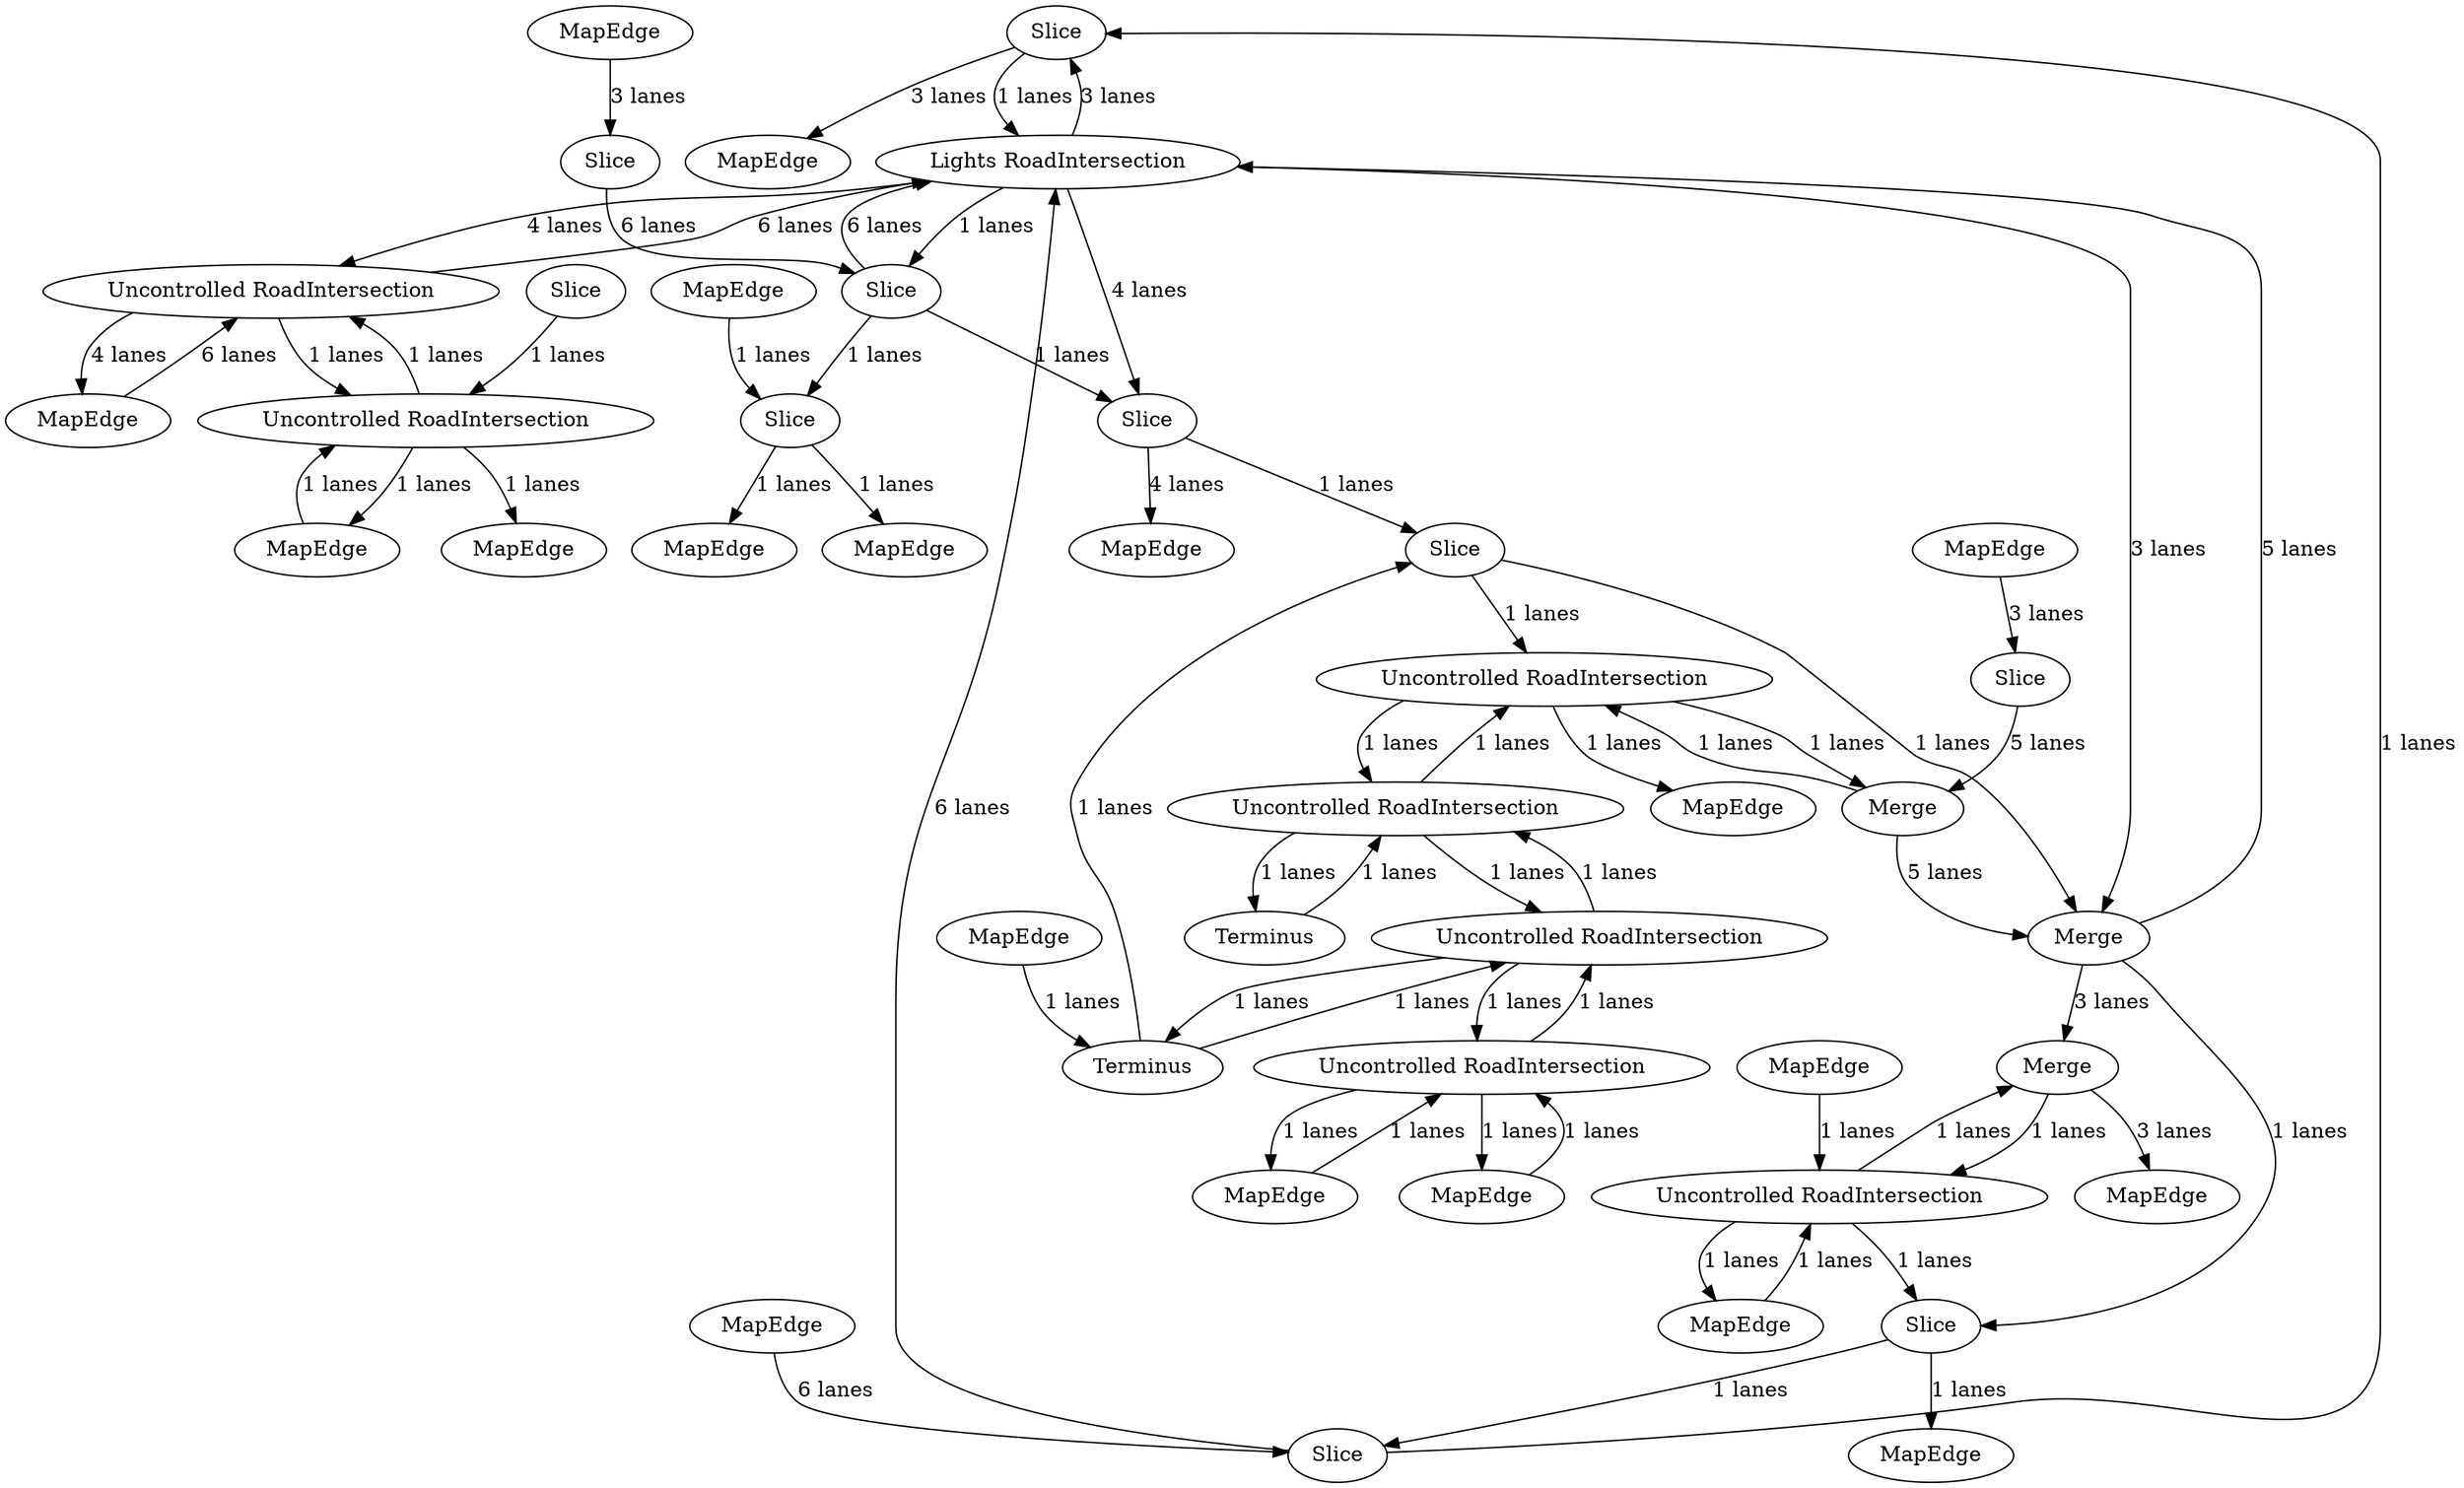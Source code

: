 digraph {
    0 [ label = "MapEdge" ]
    1 [ label = "Lights RoadIntersection" ]
    2 [ label = "MapEdge" ]
    3 [ label = "MapEdge" ]
    4 [ label = "MapEdge" ]
    5 [ label = "Slice" ]
    6 [ label = "Slice" ]
    7 [ label = "MapEdge" ]
    8 [ label = "MapEdge" ]
    9 [ label = "MapEdge" ]
    10 [ label = "MapEdge" ]
    11 [ label = "MapEdge" ]
    12 [ label = "Slice" ]
    13 [ label = "Merge" ]
    14 [ label = "Slice" ]
    15 [ label = "Slice" ]
    16 [ label = "Slice" ]
    17 [ label = "Slice" ]
    18 [ label = "Slice" ]
    19 [ label = "Merge" ]
    20 [ label = "Uncontrolled RoadIntersection" ]
    21 [ label = "MapEdge" ]
    22 [ label = "MapEdge" ]
    23 [ label = "Uncontrolled RoadIntersection" ]
    24 [ label = "Terminus" ]
    25 [ label = "Uncontrolled RoadIntersection" ]
    26 [ label = "Terminus" ]
    27 [ label = "Uncontrolled RoadIntersection" ]
    28 [ label = "MapEdge" ]
    29 [ label = "Uncontrolled RoadIntersection" ]
    30 [ label = "MapEdge" ]
    31 [ label = "MapEdge" ]
    32 [ label = "Uncontrolled RoadIntersection" ]
    33 [ label = "Merge" ]
    34 [ label = "MapEdge" ]
    35 [ label = "MapEdge" ]
    36 [ label = "MapEdge" ]
    37 [ label = "Slice" ]
    38 [ label = "MapEdge" ]
    39 [ label = "MapEdge" ]
    40 [ label = "Uncontrolled RoadIntersection" ]
    41 [ label = "Slice" ]
    1 -> 17 [ label = "3 lanes" ]
    17 -> 0 [ label = "3 lanes" ]
    1 -> 15 [ label = "4 lanes" ]
    15 -> 2 [ label = "4 lanes" ]
    3 -> 18 [ label = "6 lanes" ]
    18 -> 1 [ label = "6 lanes" ]
    4 -> 5 [ label = "3 lanes" ]
    5 -> 16 [ label = "6 lanes" ]
    16 -> 1 [ label = "6 lanes" ]
    6 -> 19 [ label = "5 lanes" ]
    19 -> 13 [ label = "5 lanes" ]
    13 -> 1 [ label = "5 lanes" ]
    1 -> 23 [ label = "4 lanes" ]
    23 -> 1 [ label = "6 lanes" ]
    23 -> 7 [ label = "4 lanes" ]
    7 -> 23 [ label = "6 lanes" ]
    1 -> 13 [ label = "3 lanes" ]
    13 -> 33 [ label = "3 lanes" ]
    33 -> 8 [ label = "3 lanes" ]
    9 -> 6 [ label = "3 lanes" ]
    20 -> 10 [ label = "1 lanes" ]
    14 -> 20 [ label = "1 lanes" ]
    26 -> 14 [ label = "1 lanes" ]
    11 -> 26 [ label = "1 lanes" ]
    13 -> 12 [ label = "1 lanes" ]
    14 -> 13 [ label = "1 lanes" ]
    15 -> 14 [ label = "1 lanes" ]
    16 -> 15 [ label = "1 lanes" ]
    1 -> 16 [ label = "1 lanes" ]
    17 -> 1 [ label = "1 lanes" ]
    18 -> 17 [ label = "1 lanes" ]
    12 -> 18 [ label = "1 lanes" ]
    19 -> 20 [ label = "1 lanes" ]
    20 -> 19 [ label = "1 lanes" ]
    20 -> 25 [ label = "1 lanes" ]
    25 -> 20 [ label = "1 lanes" ]
    25 -> 27 [ label = "1 lanes" ]
    27 -> 25 [ label = "1 lanes" ]
    27 -> 29 [ label = "1 lanes" ]
    29 -> 27 [ label = "1 lanes" ]
    29 -> 21 [ label = "1 lanes" ]
    21 -> 29 [ label = "1 lanes" ]
    22 -> 40 [ label = "1 lanes" ]
    40 -> 22 [ label = "1 lanes" ]
    40 -> 23 [ label = "1 lanes" ]
    23 -> 40 [ label = "1 lanes" ]
    24 -> 25 [ label = "1 lanes" ]
    25 -> 24 [ label = "1 lanes" ]
    26 -> 27 [ label = "1 lanes" ]
    27 -> 26 [ label = "1 lanes" ]
    28 -> 29 [ label = "1 lanes" ]
    29 -> 28 [ label = "1 lanes" ]
    32 -> 12 [ label = "1 lanes" ]
    30 -> 32 [ label = "1 lanes" ]
    31 -> 32 [ label = "1 lanes" ]
    32 -> 31 [ label = "1 lanes" ]
    32 -> 33 [ label = "1 lanes" ]
    33 -> 32 [ label = "1 lanes" ]
    37 -> 34 [ label = "1 lanes" ]
    35 -> 37 [ label = "1 lanes" ]
    37 -> 36 [ label = "1 lanes" ]
    16 -> 37 [ label = "1 lanes" ]
    12 -> 38 [ label = "1 lanes" ]
    40 -> 39 [ label = "1 lanes" ]
    41 -> 40 [ label = "1 lanes" ]
}
